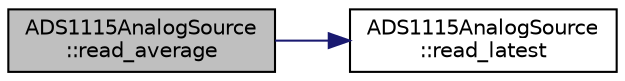 digraph "ADS1115AnalogSource::read_average"
{
 // INTERACTIVE_SVG=YES
  edge [fontname="Helvetica",fontsize="10",labelfontname="Helvetica",labelfontsize="10"];
  node [fontname="Helvetica",fontsize="10",shape=record];
  rankdir="LR";
  Node1 [label="ADS1115AnalogSource\l::read_average",height=0.2,width=0.4,color="black", fillcolor="grey75", style="filled", fontcolor="black"];
  Node1 -> Node2 [color="midnightblue",fontsize="10",style="solid",fontname="Helvetica"];
  Node2 [label="ADS1115AnalogSource\l::read_latest",height=0.2,width=0.4,color="black", fillcolor="white", style="filled",URL="$classADS1115AnalogSource.html#ad0aa2523a6995ccd0c83ca8ce9ba10f7"];
}
